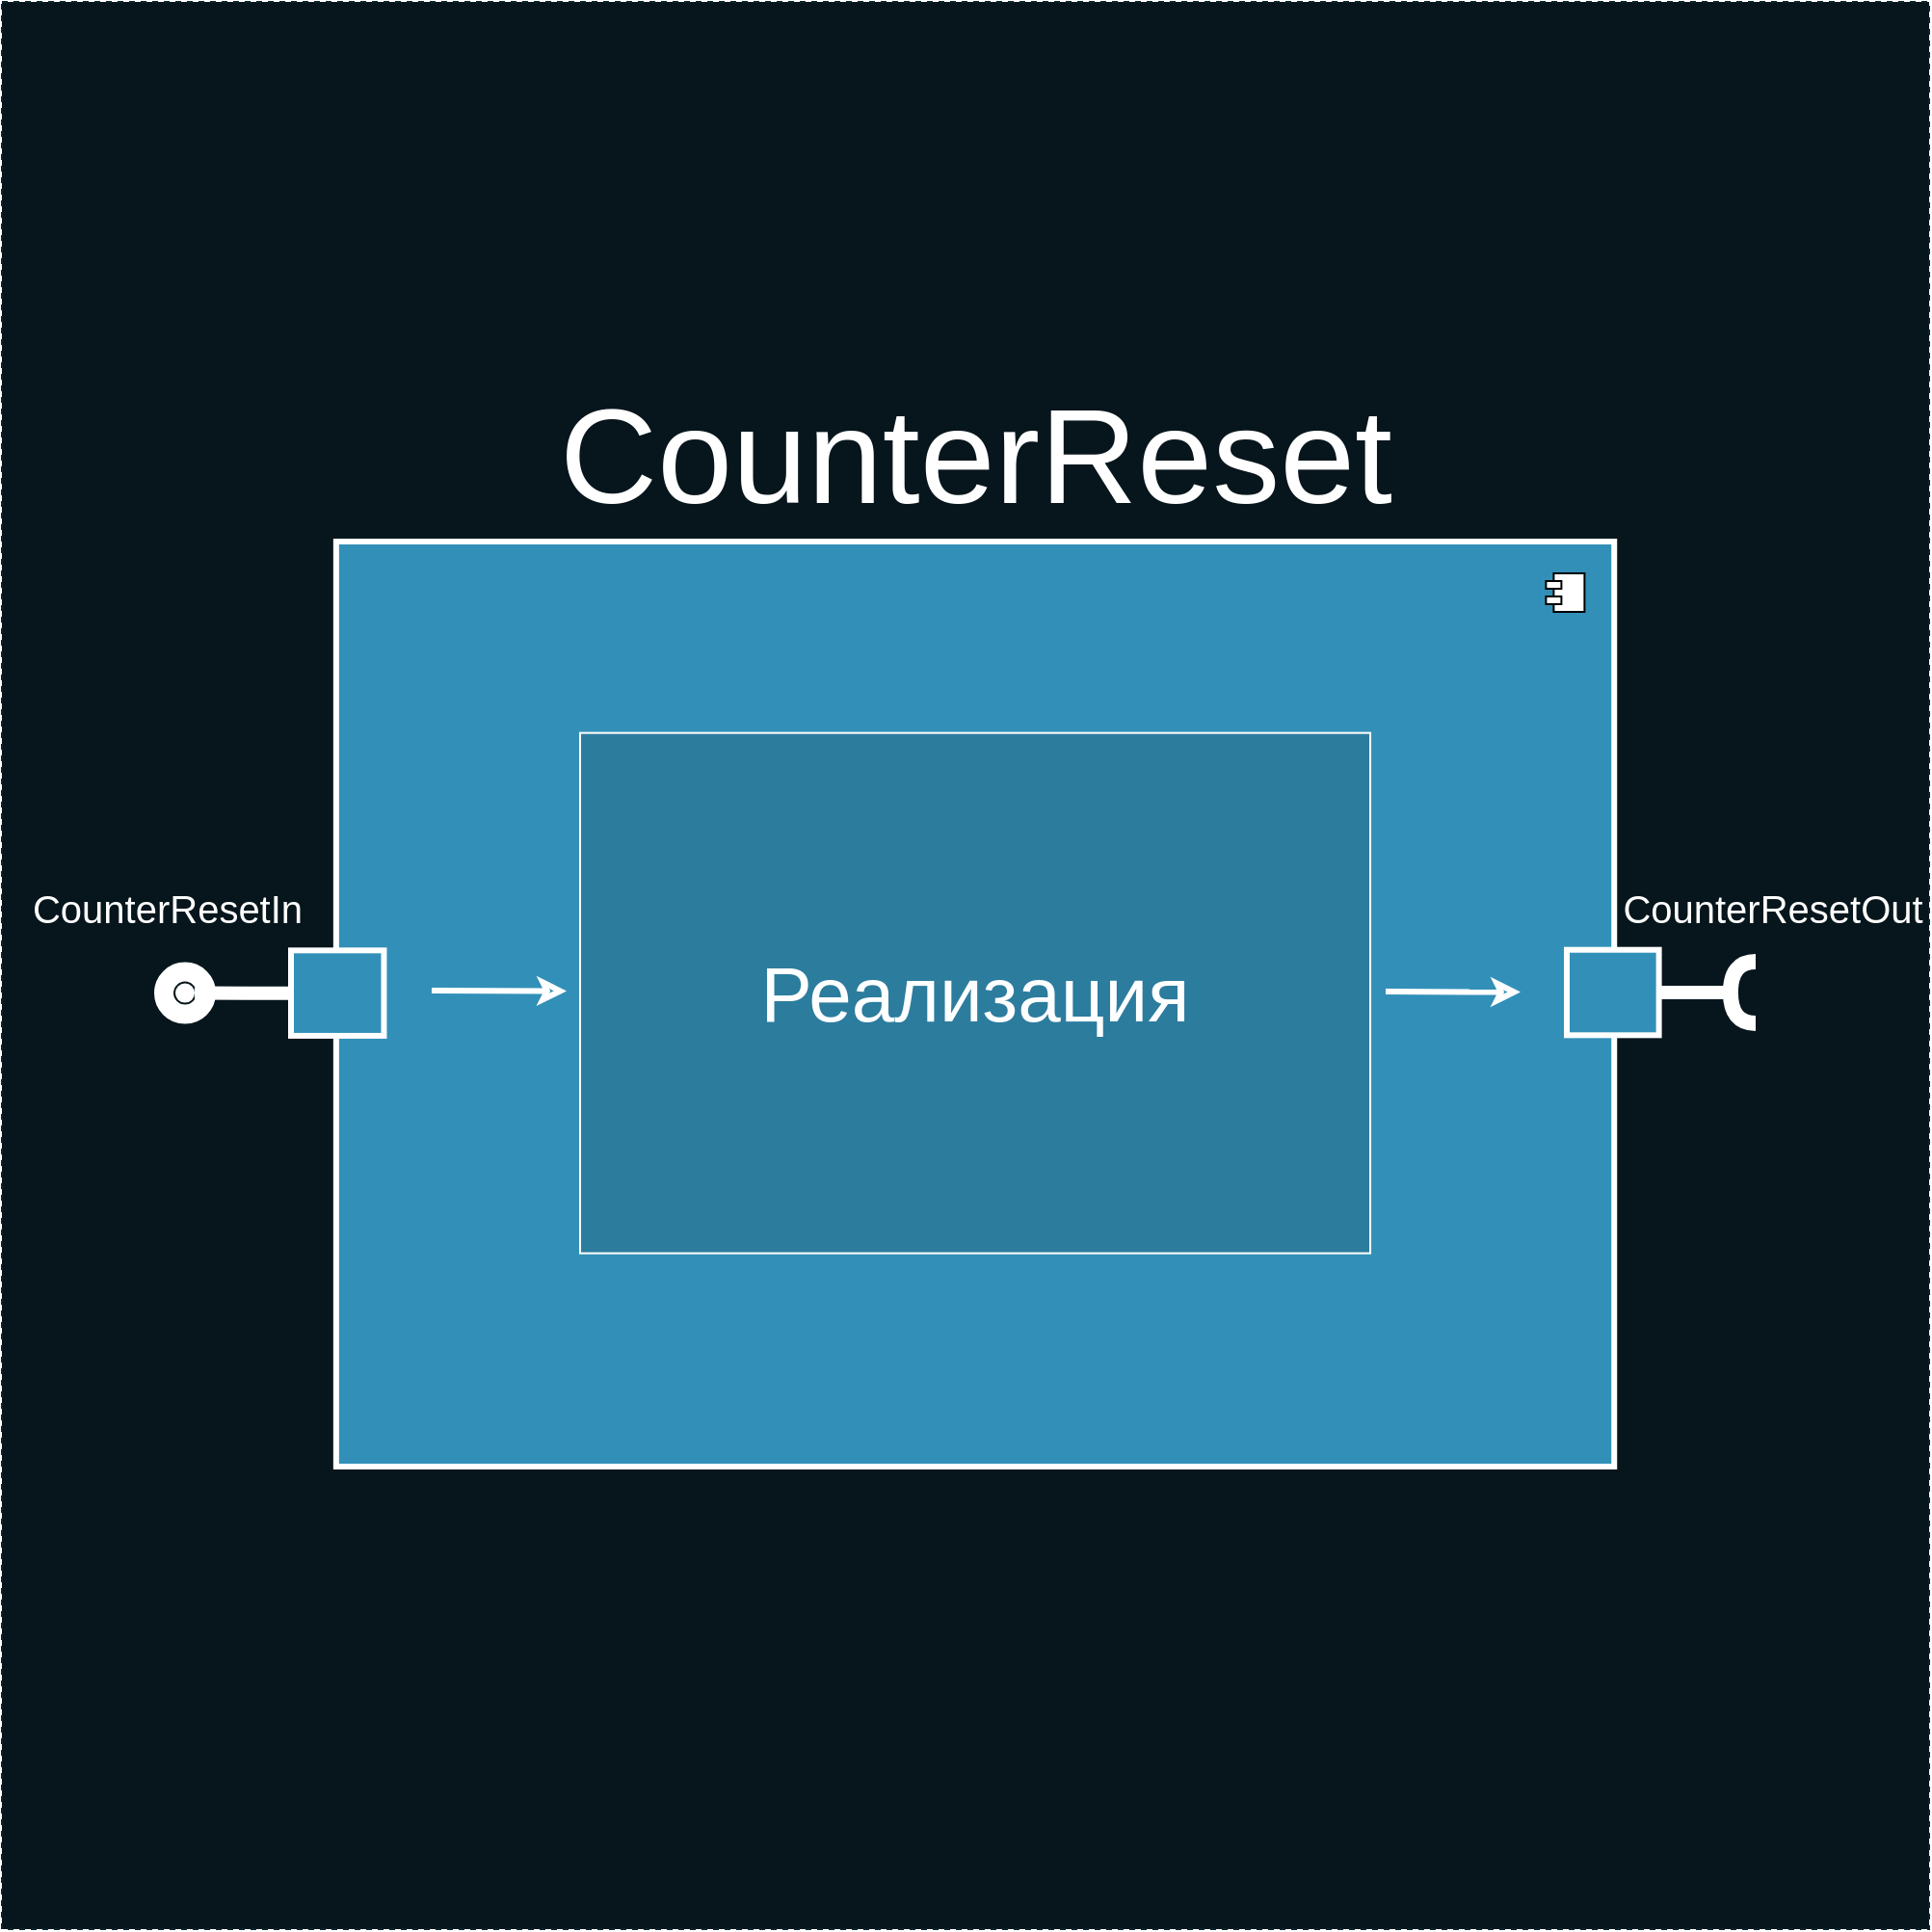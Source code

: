 <mxfile version="13.2.4" type="device"><diagram name="Page-1" id="b5b7bab2-c9e2-2cf4-8b2a-24fd1a2a6d21"><mxGraphModel dx="4259" dy="2197" grid="1" gridSize="10" guides="1" tooltips="1" connect="1" arrows="1" fold="1" page="1" pageScale="1" pageWidth="827" pageHeight="1169" background="#ffffff" math="0" shadow="0"><root><mxCell id="0"/><mxCell id="1" parent="0"/><mxCell id="crDRbli0xWPwZ9U8P9Jx-28" value="" style="rounded=0;whiteSpace=wrap;html=1;fillColor=#07161C;fontSize=30;fontColor=#FFFFFF;strokeColor=#0C242E;dashed=1;" parent="1" vertex="1"><mxGeometry x="-2430" y="-500" width="1000" height="1000" as="geometry"/></mxCell><mxCell id="U6wea57SPDhQuYajFu8s-3" value="" style="group" parent="1" vertex="1" connectable="0"><mxGeometry x="-2340" y="-220" width="820" height="480" as="geometry"/></mxCell><mxCell id="WUQhIYBa5418pxO2Ay4J-3" value="" style="group" parent="U6wea57SPDhQuYajFu8s-3" vertex="1" connectable="0"><mxGeometry x="806.963" y="218.001" width="13.037" height="31.998" as="geometry"/></mxCell><mxCell id="WUQhIYBa5418pxO2Ay4J-1" value="" style="shape=requiredInterface;html=1;verticalLabelPosition=bottom;strokeColor=#FFFFFF;strokeWidth=8;fontSize=33;fontColor=#3CBBED;rotation=-180;" parent="WUQhIYBa5418pxO2Ay4J-3" vertex="1"><mxGeometry width="13.037" height="31.998" as="geometry"/></mxCell><mxCell id="U6wea57SPDhQuYajFu8s-2" value="" style="group" parent="U6wea57SPDhQuYajFu8s-3" vertex="1" connectable="0"><mxGeometry width="787.81" height="480" as="geometry"/></mxCell><mxCell id="6zHsUcergq1utXB0naxn-11" value="&lt;font style=&quot;font-size: 70px&quot;&gt;CounterReset&lt;/font&gt;" style="html=1;dropTarget=0;strokeColor=#FFFFFF;strokeWidth=3;fillColor=#3290B8;fontSize=23;fontColor=#FFFFFF;labelPosition=center;verticalLabelPosition=top;align=center;verticalAlign=bottom;" parent="U6wea57SPDhQuYajFu8s-2" vertex="1"><mxGeometry x="83.434" width="663.176" height="480" as="geometry"/></mxCell><mxCell id="6zHsUcergq1utXB0naxn-12" value="" style="shape=component;jettyWidth=8;jettyHeight=4;" parent="6zHsUcergq1utXB0naxn-11" vertex="1"><mxGeometry x="1" width="20" height="20" relative="1" as="geometry"><mxPoint x="-35.41" y="16.56" as="offset"/></mxGeometry></mxCell><mxCell id="nEMtQPzapgCjAuKPO60t-1" value="&lt;span style=&quot;font-family: monospace ; font-size: 0px&quot;&gt;%3CmxGraphModel%3E%3Croot%3E%3CmxCell%20id%3D%220%22%2F%3E%3CmxCell%20id%3D%221%22%20parent%3D%220%22%2F%3E%3CmxCell%20id%3D%222%22%20value%3D%22%22%20style%3D%22rounded%3D0%3BorthogonalLoop%3D1%3BjettySize%3Dauto%3Bhtml%3D1%3BendArrow%3Dnone%3BendFill%3D0%3BfontSize%3D40%3BfontColor%3D%23FFFFFF%3BstrokeColor%3D%23FFFFFF%3BstrokeWidth%3D4%3BexitX%3D0%3BexitY%3D0.5%3BexitDx%3D0%3BexitDy%3D0%3B%22%20edge%3D%221%22%20parent%3D%221%22%3E%3CmxGeometry%20relative%3D%221%22%20as%3D%22geometry%22%3E%3CmxPoint%20x%3D%22-999.62%22%20y%3D%22171.66%22%20as%3D%22sourcePoint%22%2F%3E%3CmxPoint%20x%3D%22-1029%22%20y%3D%22172%22%20as%3D%22targetPoint%22%2F%3E%3C%2FmxGeometry%3E%3C%2FmxCell%3E%3C%2Froot%3E%3C%2FmxGraphModel%3E&lt;/span&gt;&lt;span style=&quot;font-family: monospace ; font-size: 0px&quot;&gt;%3CmxGraphModel%3E%3Croot%3E%3CmxCell%20id%3D%220%22%2F%3E%3CmxCell%20id%3D%221%22%20parent%3D%220%22%2F%3E%3CmxCell%20id%3D%222%22%20value%3D%22%22%20style%3D%22rounded%3D0%3BorthogonalLoop%3D1%3BjettySize%3Dauto%3Bhtml%3D1%3BendArrow%3Dnone%3BendFill%3D0%3BfontSize%3D40%3BfontColor%3D%23FFFFFF%3BstrokeColor%3D%23FFFFFF%3BstrokeWidth%3D4%3BexitX%3D0%3BexitY%3D0.5%3BexitDx%3D0%3BexitDy%3D0%3B%22%20edge%3D%221%22%20parent%3D%221%22%3E%3CmxGeometry%20relative%3D%221%22%20as%3D%22geometry%22%3E%3CmxPoint%20x%3D%22-999.62%22%20y%3D%22171.66%22%20as%3D%22sourcePoint%22%2F%3E%3CmxPoint%20x%3D%22-1029%22%20y%3D%22172%22%20as%3D%22targetPoint%22%2F%3E%3C%2FmxGeometry%3E%3C%2FmxCell%3E%3C%2Froot%3E%3C%2FmxGraphModel%3E&lt;/span&gt;" style="rounded=0;whiteSpace=wrap;html=1;fillColor=#3290B8;strokeColor=#FFFFFF;strokeWidth=3;" parent="U6wea57SPDhQuYajFu8s-2" vertex="1"><mxGeometry x="722" y="211.85" width="47.81" height="44.31" as="geometry"/></mxCell><mxCell id="tXMVsCFoQF1KZuXmmmwA-18" value="" style="ellipse;whiteSpace=wrap;html=1;fontFamily=Helvetica;fontSize=12;fontColor=#FFFFFF;align=center;strokeColor=#FFFFFF;fillColor=#ffffff;points=[];aspect=fixed;resizable=0;strokeWidth=22;" parent="U6wea57SPDhQuYajFu8s-2" vertex="1"><mxGeometry y="229.311" width="10" height="10" as="geometry"/></mxCell><mxCell id="nEMtQPzapgCjAuKPO60t-6" value="&lt;span style=&quot;font-family: monospace ; font-size: 0px&quot;&gt;%3CmxGraphModel%3E%3Croot%3E%3CmxCell%20id%3D%220%22%2F%3E%3CmxCell%20id%3D%221%22%20parent%3D%220%22%2F%3E%3CmxCell%20id%3D%222%22%20value%3D%22%22%20style%3D%22rounded%3D0%3BorthogonalLoop%3D1%3BjettySize%3Dauto%3Bhtml%3D1%3BendArrow%3Dnone%3BendFill%3D0%3BfontSize%3D40%3BfontColor%3D%23FFFFFF%3BstrokeColor%3D%23FFFFFF%3BstrokeWidth%3D4%3BexitX%3D0%3BexitY%3D0.5%3BexitDx%3D0%3BexitDy%3D0%3B%22%20edge%3D%221%22%20parent%3D%221%22%3E%3CmxGeometry%20relative%3D%221%22%20as%3D%22geometry%22%3E%3CmxPoint%20x%3D%22-999.62%22%20y%3D%22171.66%22%20as%3D%22sourcePoint%22%2F%3E%3CmxPoint%20x%3D%22-1029%22%20y%3D%22172%22%20as%3D%22targetPoint%22%2F%3E%3C%2FmxGeometry%3E%3C%2FmxCell%3E%3C%2Froot%3E%3C%2FmxGraphModel%3E&lt;/span&gt;&lt;span style=&quot;font-family: monospace ; font-size: 0px&quot;&gt;%3CmxGraphModel%3E%3Croot%3E%3CmxCell%20id%3D%220%22%2F%3E%3CmxCell%20id%3D%221%22%20parent%3D%220%22%2F%3E%3CmxCell%20id%3D%222%22%20value%3D%22%22%20style%3D%22rounded%3D0%3BorthogonalLoop%3D1%3BjettySize%3Dauto%3Bhtml%3D1%3BendArrow%3Dnone%3BendFill%3D0%3BfontSize%3D40%3BfontColor%3D%23FFFFFF%3BstrokeColor%3D%23FFFFFF%3BstrokeWidth%3D4%3BexitX%3D0%3BexitY%3D0.5%3BexitDx%3D0%3BexitDy%3D0%3B%22%20edge%3D%221%22%20parent%3D%221%22%3E%3CmxGeometry%20relative%3D%221%22%20as%3D%22geometry%22%3E%3CmxPoint%20x%3D%22-999.62%22%20y%3D%22171.66%22%20as%3D%22sourcePoint%22%2F%3E%3CmxPoint%20x%3D%22-1029%22%20y%3D%22172%22%20as%3D%22targetPoint%22%2F%3E%3C%2FmxGeometry%3E%3C%2FmxCell%3E%3C%2Froot%3E%3C%2FmxGraphModel%3E&lt;/span&gt;" style="rounded=0;whiteSpace=wrap;html=1;fillColor=#3290B8;strokeColor=#FFFFFF;strokeWidth=3;" parent="U6wea57SPDhQuYajFu8s-2" vertex="1"><mxGeometry x="60" y="212.16" width="48.23" height="44.31" as="geometry"/></mxCell><mxCell id="tXMVsCFoQF1KZuXmmmwA-16" value="" style="rounded=0;orthogonalLoop=1;jettySize=auto;html=1;endArrow=none;endFill=0;fontSize=40;fontColor=#FFFFFF;strokeColor=#FFFFFF;strokeWidth=7;exitX=0;exitY=0.5;exitDx=0;exitDy=0;" parent="U6wea57SPDhQuYajFu8s-2" source="nEMtQPzapgCjAuKPO60t-6" target="tXMVsCFoQF1KZuXmmmwA-18" edge="1"><mxGeometry relative="1" as="geometry"><mxPoint x="-1669.984" y="107.313" as="sourcePoint"/><mxPoint x="-1559.173" y="107.313" as="targetPoint"/></mxGeometry></mxCell><mxCell id="U6wea57SPDhQuYajFu8s-9" value="&lt;font color=&quot;#ffffff&quot; style=&quot;font-size: 40px&quot;&gt;Реализация&lt;/font&gt;" style="rounded=0;whiteSpace=wrap;html=1;strokeColor=#FFFFFF;fillColor=#2C7C9E;" parent="U6wea57SPDhQuYajFu8s-2" vertex="1"><mxGeometry x="210.02" y="99.31" width="410" height="270" as="geometry"/></mxCell><mxCell id="U6wea57SPDhQuYajFu8s-14" value="" style="endArrow=classic;html=1;strokeColor=#FFFFFF;fontSize=20;endFill=0;strokeWidth=3;" parent="U6wea57SPDhQuYajFu8s-2" edge="1"><mxGeometry width="50" height="50" relative="1" as="geometry"><mxPoint x="133" y="233" as="sourcePoint"/><mxPoint x="203" y="233.23" as="targetPoint"/></mxGeometry></mxCell><mxCell id="U6wea57SPDhQuYajFu8s-15" value="" style="endArrow=classic;html=1;strokeColor=#FFFFFF;fontSize=20;endFill=0;strokeWidth=3;" parent="U6wea57SPDhQuYajFu8s-2" edge="1"><mxGeometry width="50" height="50" relative="1" as="geometry"><mxPoint x="628" y="233.55" as="sourcePoint"/><mxPoint x="698" y="233.78" as="targetPoint"/></mxGeometry></mxCell><mxCell id="WUQhIYBa5418pxO2Ay4J-2" value="" style="rounded=0;orthogonalLoop=1;jettySize=auto;html=1;endArrow=none;endFill=0;fontSize=40;fontColor=#FFFFFF;strokeColor=#FFFFFF;strokeWidth=7;exitX=1;exitY=0.5;exitDx=0;exitDy=0;exitPerimeter=0;entryX=1;entryY=0.5;entryDx=0;entryDy=0;" parent="U6wea57SPDhQuYajFu8s-3" source="WUQhIYBa5418pxO2Ay4J-1" target="nEMtQPzapgCjAuKPO60t-1" edge="1"><mxGeometry relative="1" as="geometry"><mxPoint x="89.952" y="242.001" as="sourcePoint"/><mxPoint x="783.956" y="234.002" as="targetPoint"/></mxGeometry></mxCell><mxCell id="U6wea57SPDhQuYajFu8s-8" value="&lt;font color=&quot;#ffffff&quot; style=&quot;font-size: 20px;&quot;&gt;CounterResetOut&lt;/font&gt;" style="text;html=1;strokeColor=none;fillColor=none;align=center;verticalAlign=middle;whiteSpace=wrap;rounded=0;fontSize=20;" parent="1" vertex="1"><mxGeometry x="-1577" y="-40" width="132" height="20" as="geometry"/></mxCell><mxCell id="U6wea57SPDhQuYajFu8s-11" value="&lt;font color=&quot;#ffffff&quot; style=&quot;font-size: 20px;&quot;&gt;CounterResetIn&lt;/font&gt;" style="text;html=1;strokeColor=none;fillColor=none;align=center;verticalAlign=middle;whiteSpace=wrap;rounded=0;fontSize=20;" parent="1" vertex="1"><mxGeometry x="-2410" y="-40" width="132" height="20" as="geometry"/></mxCell></root></mxGraphModel></diagram></mxfile>